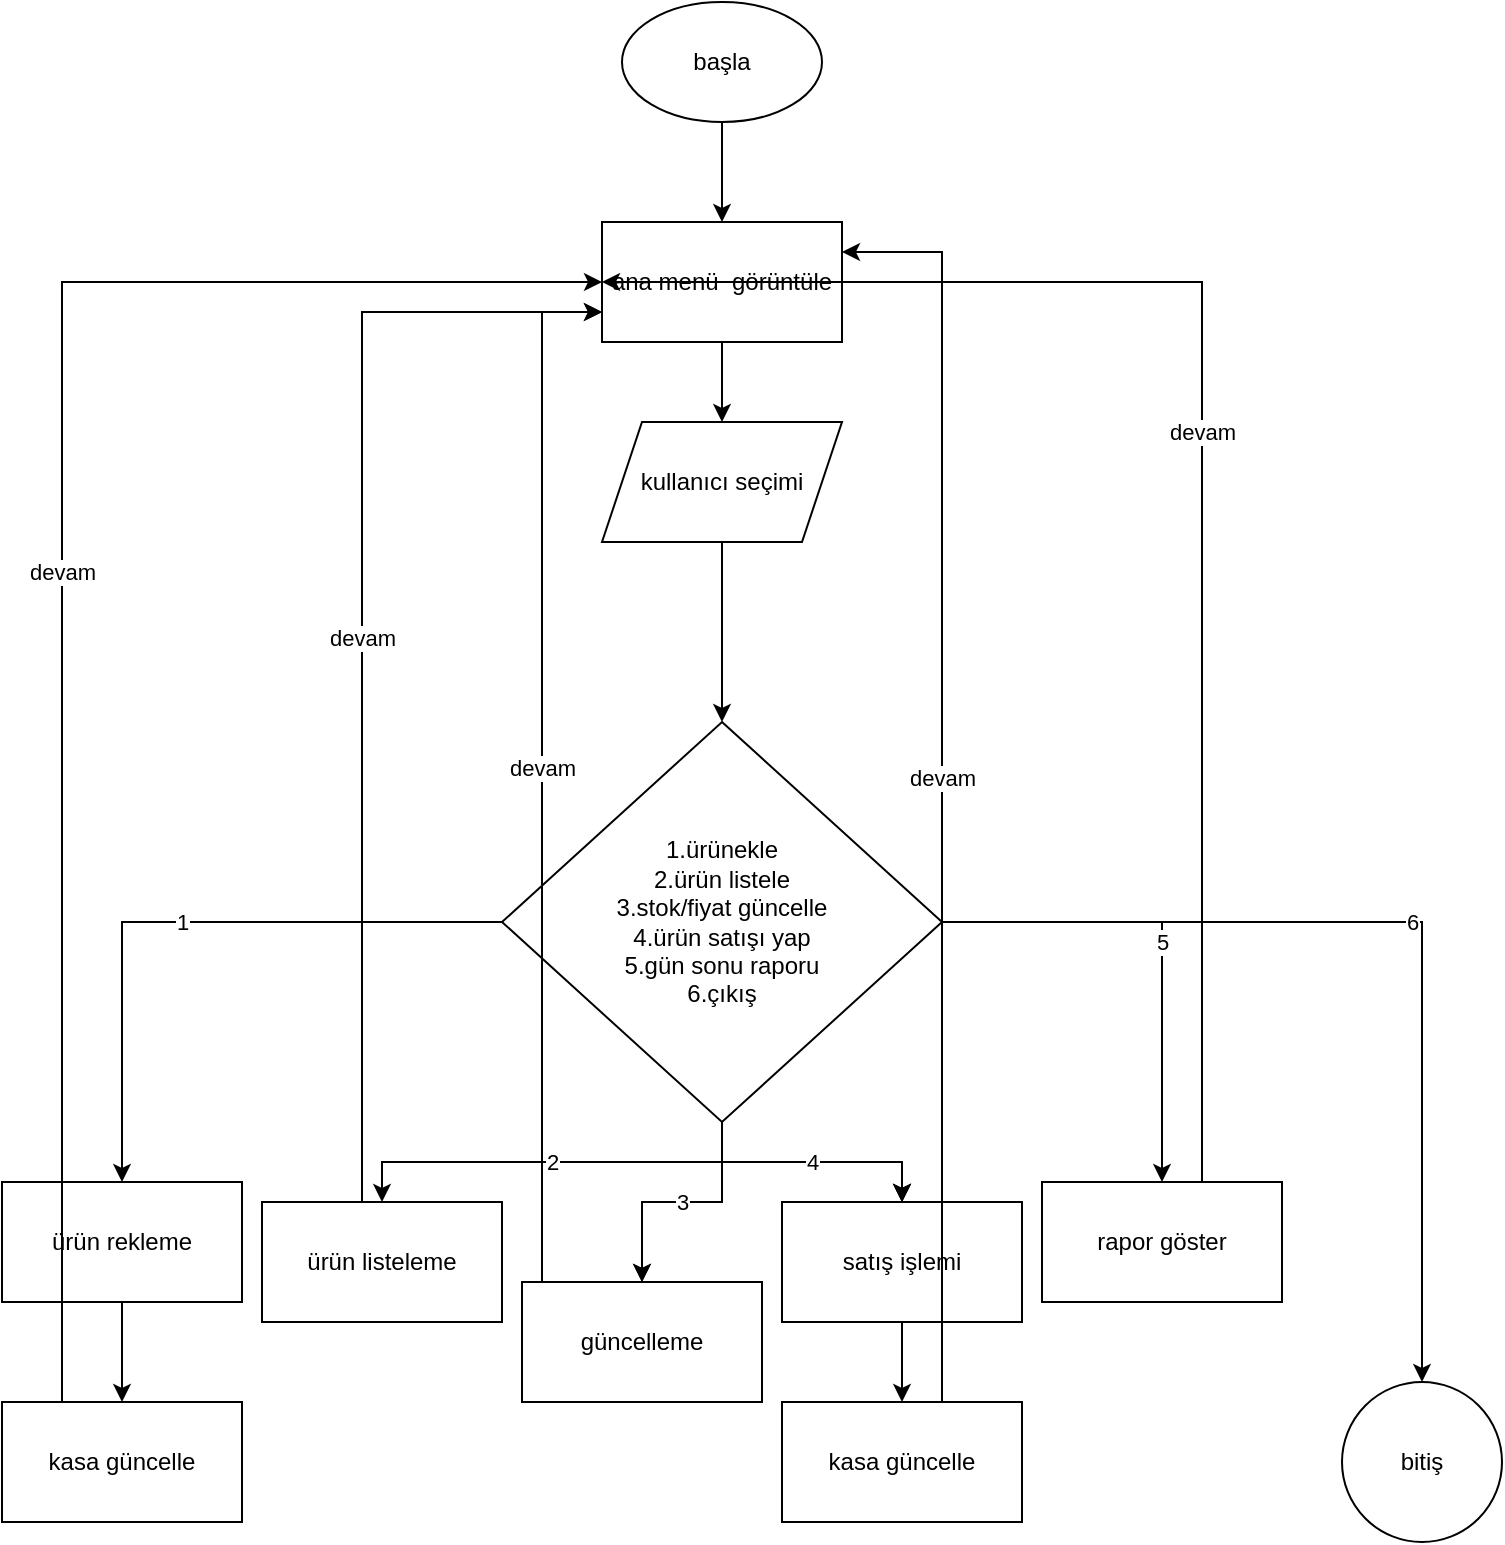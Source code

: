 <mxfile version="24.7.8">
  <diagram name="Sayfa -1" id="7cwgfiadtOmUJpBRuxYB">
    <mxGraphModel dx="1219" dy="713" grid="1" gridSize="10" guides="1" tooltips="1" connect="1" arrows="1" fold="1" page="1" pageScale="1" pageWidth="827" pageHeight="1169" math="0" shadow="0">
      <root>
        <mxCell id="0" />
        <mxCell id="1" parent="0" />
        <mxCell id="xvPq2H1v9KTHg_nWbJv2-3" value="" style="edgeStyle=orthogonalEdgeStyle;rounded=0;orthogonalLoop=1;jettySize=auto;html=1;" edge="1" parent="1" source="xvPq2H1v9KTHg_nWbJv2-1" target="xvPq2H1v9KTHg_nWbJv2-2">
          <mxGeometry relative="1" as="geometry" />
        </mxCell>
        <mxCell id="xvPq2H1v9KTHg_nWbJv2-1" value="başla" style="ellipse;whiteSpace=wrap;html=1;" vertex="1" parent="1">
          <mxGeometry x="310" y="10" width="100" height="60" as="geometry" />
        </mxCell>
        <mxCell id="xvPq2H1v9KTHg_nWbJv2-5" value="" style="edgeStyle=orthogonalEdgeStyle;rounded=0;orthogonalLoop=1;jettySize=auto;html=1;" edge="1" parent="1" source="xvPq2H1v9KTHg_nWbJv2-2" target="xvPq2H1v9KTHg_nWbJv2-4">
          <mxGeometry relative="1" as="geometry" />
        </mxCell>
        <mxCell id="xvPq2H1v9KTHg_nWbJv2-2" value="ana menü&amp;nbsp; görüntüle" style="whiteSpace=wrap;html=1;" vertex="1" parent="1">
          <mxGeometry x="300" y="120" width="120" height="60" as="geometry" />
        </mxCell>
        <mxCell id="xvPq2H1v9KTHg_nWbJv2-9" value="" style="edgeStyle=orthogonalEdgeStyle;rounded=0;orthogonalLoop=1;jettySize=auto;html=1;" edge="1" parent="1" source="xvPq2H1v9KTHg_nWbJv2-4" target="xvPq2H1v9KTHg_nWbJv2-8">
          <mxGeometry relative="1" as="geometry" />
        </mxCell>
        <mxCell id="xvPq2H1v9KTHg_nWbJv2-4" value="kullanıcı seçimi" style="shape=parallelogram;perimeter=parallelogramPerimeter;whiteSpace=wrap;html=1;fixedSize=1;" vertex="1" parent="1">
          <mxGeometry x="300" y="220" width="120" height="60" as="geometry" />
        </mxCell>
        <mxCell id="xvPq2H1v9KTHg_nWbJv2-11" value="2" style="edgeStyle=orthogonalEdgeStyle;rounded=0;orthogonalLoop=1;jettySize=auto;html=1;" edge="1" parent="1" source="xvPq2H1v9KTHg_nWbJv2-8" target="xvPq2H1v9KTHg_nWbJv2-10">
          <mxGeometry relative="1" as="geometry" />
        </mxCell>
        <mxCell id="xvPq2H1v9KTHg_nWbJv2-13" value="" style="edgeStyle=orthogonalEdgeStyle;rounded=0;orthogonalLoop=1;jettySize=auto;html=1;" edge="1" parent="1" source="xvPq2H1v9KTHg_nWbJv2-8" target="xvPq2H1v9KTHg_nWbJv2-12">
          <mxGeometry relative="1" as="geometry" />
        </mxCell>
        <mxCell id="xvPq2H1v9KTHg_nWbJv2-14" value="3" style="edgeStyle=orthogonalEdgeStyle;rounded=0;orthogonalLoop=1;jettySize=auto;html=1;" edge="1" parent="1" source="xvPq2H1v9KTHg_nWbJv2-8" target="xvPq2H1v9KTHg_nWbJv2-12">
          <mxGeometry relative="1" as="geometry" />
        </mxCell>
        <mxCell id="xvPq2H1v9KTHg_nWbJv2-16" value="" style="edgeStyle=orthogonalEdgeStyle;rounded=0;orthogonalLoop=1;jettySize=auto;html=1;" edge="1" parent="1" source="xvPq2H1v9KTHg_nWbJv2-8" target="xvPq2H1v9KTHg_nWbJv2-15">
          <mxGeometry relative="1" as="geometry" />
        </mxCell>
        <mxCell id="xvPq2H1v9KTHg_nWbJv2-20" value="5" style="edgeStyle=orthogonalEdgeStyle;rounded=0;orthogonalLoop=1;jettySize=auto;html=1;" edge="1" parent="1" source="xvPq2H1v9KTHg_nWbJv2-8" target="xvPq2H1v9KTHg_nWbJv2-19">
          <mxGeometry relative="1" as="geometry" />
        </mxCell>
        <mxCell id="xvPq2H1v9KTHg_nWbJv2-23" value="" style="edgeStyle=orthogonalEdgeStyle;rounded=0;orthogonalLoop=1;jettySize=auto;html=1;" edge="1" parent="1" source="xvPq2H1v9KTHg_nWbJv2-8" target="xvPq2H1v9KTHg_nWbJv2-15">
          <mxGeometry relative="1" as="geometry" />
        </mxCell>
        <mxCell id="xvPq2H1v9KTHg_nWbJv2-24" value="4" style="edgeStyle=orthogonalEdgeStyle;rounded=0;orthogonalLoop=1;jettySize=auto;html=1;" edge="1" parent="1" source="xvPq2H1v9KTHg_nWbJv2-8" target="xvPq2H1v9KTHg_nWbJv2-15">
          <mxGeometry relative="1" as="geometry" />
        </mxCell>
        <mxCell id="xvPq2H1v9KTHg_nWbJv2-28" value="1" style="edgeStyle=orthogonalEdgeStyle;rounded=0;orthogonalLoop=1;jettySize=auto;html=1;" edge="1" parent="1" source="xvPq2H1v9KTHg_nWbJv2-8" target="xvPq2H1v9KTHg_nWbJv2-27">
          <mxGeometry relative="1" as="geometry" />
        </mxCell>
        <mxCell id="xvPq2H1v9KTHg_nWbJv2-44" value="6" style="edgeStyle=orthogonalEdgeStyle;rounded=0;orthogonalLoop=1;jettySize=auto;html=1;" edge="1" parent="1" source="xvPq2H1v9KTHg_nWbJv2-8" target="xvPq2H1v9KTHg_nWbJv2-43">
          <mxGeometry relative="1" as="geometry" />
        </mxCell>
        <mxCell id="xvPq2H1v9KTHg_nWbJv2-8" value="1.ürünekle&lt;div&gt;2.ürün listele&lt;/div&gt;&lt;div&gt;3.stok/fiyat güncelle&lt;/div&gt;&lt;div&gt;4.ürün satışı yap&lt;/div&gt;&lt;div&gt;5.gün sonu raporu&lt;/div&gt;&lt;div&gt;6.çıkış&lt;/div&gt;" style="rhombus;whiteSpace=wrap;html=1;" vertex="1" parent="1">
          <mxGeometry x="250" y="370" width="220" height="200" as="geometry" />
        </mxCell>
        <mxCell id="xvPq2H1v9KTHg_nWbJv2-35" value="devam" style="edgeStyle=orthogonalEdgeStyle;rounded=0;orthogonalLoop=1;jettySize=auto;html=1;entryX=0;entryY=0.75;entryDx=0;entryDy=0;" edge="1" parent="1" source="xvPq2H1v9KTHg_nWbJv2-10" target="xvPq2H1v9KTHg_nWbJv2-2">
          <mxGeometry relative="1" as="geometry">
            <Array as="points">
              <mxPoint x="180" y="165" />
            </Array>
          </mxGeometry>
        </mxCell>
        <mxCell id="xvPq2H1v9KTHg_nWbJv2-10" value="ürün listeleme" style="whiteSpace=wrap;html=1;" vertex="1" parent="1">
          <mxGeometry x="130" y="610" width="120" height="60" as="geometry" />
        </mxCell>
        <mxCell id="xvPq2H1v9KTHg_nWbJv2-36" value="devam" style="edgeStyle=orthogonalEdgeStyle;rounded=0;orthogonalLoop=1;jettySize=auto;html=1;entryX=0;entryY=0.75;entryDx=0;entryDy=0;" edge="1" parent="1" source="xvPq2H1v9KTHg_nWbJv2-12" target="xvPq2H1v9KTHg_nWbJv2-2">
          <mxGeometry relative="1" as="geometry">
            <Array as="points">
              <mxPoint x="270" y="165" />
            </Array>
          </mxGeometry>
        </mxCell>
        <mxCell id="xvPq2H1v9KTHg_nWbJv2-12" value="güncelleme" style="whiteSpace=wrap;html=1;" vertex="1" parent="1">
          <mxGeometry x="260" y="650" width="120" height="60" as="geometry" />
        </mxCell>
        <mxCell id="xvPq2H1v9KTHg_nWbJv2-38" value="" style="edgeStyle=orthogonalEdgeStyle;rounded=0;orthogonalLoop=1;jettySize=auto;html=1;" edge="1" parent="1" source="xvPq2H1v9KTHg_nWbJv2-15" target="xvPq2H1v9KTHg_nWbJv2-37">
          <mxGeometry relative="1" as="geometry" />
        </mxCell>
        <mxCell id="xvPq2H1v9KTHg_nWbJv2-15" value="satış işlemi" style="whiteSpace=wrap;html=1;" vertex="1" parent="1">
          <mxGeometry x="390" y="610" width="120" height="60" as="geometry" />
        </mxCell>
        <mxCell id="xvPq2H1v9KTHg_nWbJv2-42" value="devam" style="edgeStyle=orthogonalEdgeStyle;rounded=0;orthogonalLoop=1;jettySize=auto;html=1;entryX=0;entryY=0.5;entryDx=0;entryDy=0;" edge="1" parent="1" source="xvPq2H1v9KTHg_nWbJv2-19" target="xvPq2H1v9KTHg_nWbJv2-2">
          <mxGeometry relative="1" as="geometry">
            <mxPoint x="570.0" y="130" as="targetPoint" />
            <Array as="points">
              <mxPoint x="600" y="150" />
            </Array>
          </mxGeometry>
        </mxCell>
        <mxCell id="xvPq2H1v9KTHg_nWbJv2-19" value="rapor göster" style="whiteSpace=wrap;html=1;" vertex="1" parent="1">
          <mxGeometry x="520" y="600" width="120" height="60" as="geometry" />
        </mxCell>
        <mxCell id="xvPq2H1v9KTHg_nWbJv2-31" value="" style="edgeStyle=orthogonalEdgeStyle;rounded=0;orthogonalLoop=1;jettySize=auto;html=1;" edge="1" parent="1" source="xvPq2H1v9KTHg_nWbJv2-27" target="xvPq2H1v9KTHg_nWbJv2-30">
          <mxGeometry relative="1" as="geometry" />
        </mxCell>
        <mxCell id="xvPq2H1v9KTHg_nWbJv2-27" value="ürün rekleme" style="whiteSpace=wrap;html=1;" vertex="1" parent="1">
          <mxGeometry y="600" width="120" height="60" as="geometry" />
        </mxCell>
        <mxCell id="xvPq2H1v9KTHg_nWbJv2-32" value="devam" style="edgeStyle=orthogonalEdgeStyle;rounded=0;orthogonalLoop=1;jettySize=auto;html=1;entryX=0;entryY=0.5;entryDx=0;entryDy=0;" edge="1" parent="1" source="xvPq2H1v9KTHg_nWbJv2-30" target="xvPq2H1v9KTHg_nWbJv2-2">
          <mxGeometry relative="1" as="geometry">
            <Array as="points">
              <mxPoint x="30" y="150" />
            </Array>
          </mxGeometry>
        </mxCell>
        <mxCell id="xvPq2H1v9KTHg_nWbJv2-30" value="kasa güncelle" style="whiteSpace=wrap;html=1;" vertex="1" parent="1">
          <mxGeometry y="710" width="120" height="60" as="geometry" />
        </mxCell>
        <mxCell id="xvPq2H1v9KTHg_nWbJv2-40" value="devam" style="edgeStyle=orthogonalEdgeStyle;rounded=0;orthogonalLoop=1;jettySize=auto;html=1;entryX=1;entryY=0.25;entryDx=0;entryDy=0;" edge="1" parent="1" source="xvPq2H1v9KTHg_nWbJv2-37" target="xvPq2H1v9KTHg_nWbJv2-2">
          <mxGeometry relative="1" as="geometry">
            <Array as="points">
              <mxPoint x="470" y="135" />
            </Array>
          </mxGeometry>
        </mxCell>
        <mxCell id="xvPq2H1v9KTHg_nWbJv2-37" value="kasa güncelle" style="whiteSpace=wrap;html=1;" vertex="1" parent="1">
          <mxGeometry x="390" y="710" width="120" height="60" as="geometry" />
        </mxCell>
        <mxCell id="xvPq2H1v9KTHg_nWbJv2-43" value="bitiş" style="ellipse;whiteSpace=wrap;html=1;" vertex="1" parent="1">
          <mxGeometry x="670" y="700" width="80" height="80" as="geometry" />
        </mxCell>
      </root>
    </mxGraphModel>
  </diagram>
</mxfile>
